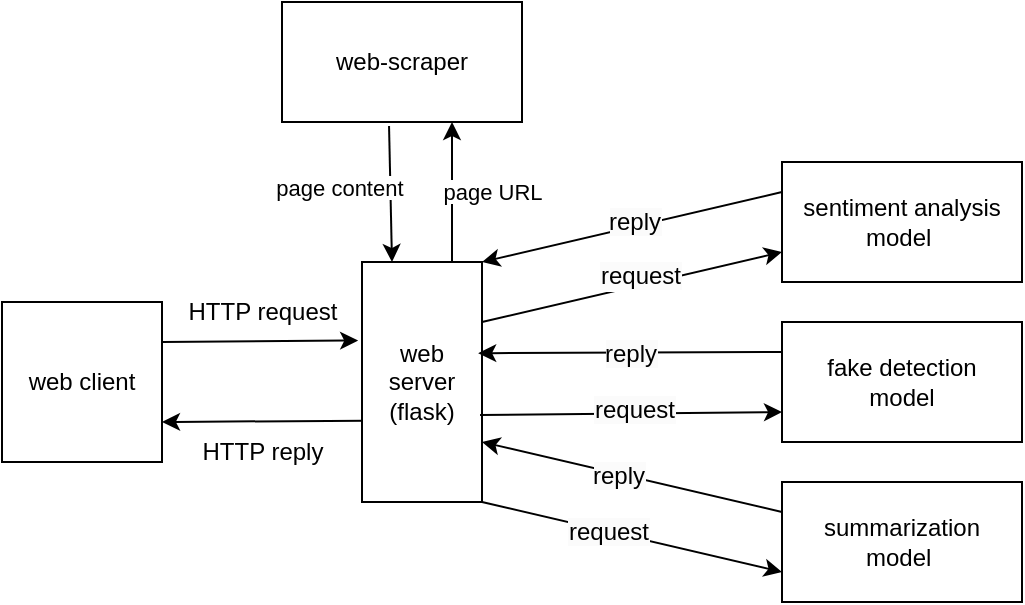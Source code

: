 <mxfile version="24.5.4" type="github">
  <diagram name="Page-1" id="ij_gc9gOt4uTXQ1mCXYb">
    <mxGraphModel dx="1259" dy="655" grid="1" gridSize="10" guides="1" tooltips="1" connect="1" arrows="1" fold="1" page="1" pageScale="1" pageWidth="850" pageHeight="1100" math="0" shadow="0">
      <root>
        <mxCell id="0" />
        <mxCell id="1" parent="0" />
        <mxCell id="rw4RycamjRo2QsZJlG5d-1" value="web client" style="whiteSpace=wrap;html=1;aspect=fixed;" vertex="1" parent="1">
          <mxGeometry x="200" y="290" width="80" height="80" as="geometry" />
        </mxCell>
        <mxCell id="rw4RycamjRo2QsZJlG5d-2" value="sentiment analysis&lt;div&gt;model&amp;nbsp;&lt;/div&gt;" style="rounded=0;whiteSpace=wrap;html=1;" vertex="1" parent="1">
          <mxGeometry x="590" y="220" width="120" height="60" as="geometry" />
        </mxCell>
        <mxCell id="rw4RycamjRo2QsZJlG5d-3" value="fake detection&lt;div&gt;model&lt;/div&gt;" style="rounded=0;whiteSpace=wrap;html=1;" vertex="1" parent="1">
          <mxGeometry x="590" y="300" width="120" height="60" as="geometry" />
        </mxCell>
        <mxCell id="rw4RycamjRo2QsZJlG5d-4" value="summarization&lt;div&gt;model&amp;nbsp;&lt;/div&gt;" style="rounded=0;whiteSpace=wrap;html=1;" vertex="1" parent="1">
          <mxGeometry x="590" y="380" width="120" height="60" as="geometry" />
        </mxCell>
        <mxCell id="rw4RycamjRo2QsZJlG5d-5" value="" style="endArrow=classic;html=1;rounded=0;exitX=1;exitY=0.25;exitDx=0;exitDy=0;entryX=0.327;entryY=1.032;entryDx=0;entryDy=0;entryPerimeter=0;" edge="1" parent="1" source="rw4RycamjRo2QsZJlG5d-1" target="rw4RycamjRo2QsZJlG5d-7">
          <mxGeometry width="50" height="50" relative="1" as="geometry">
            <mxPoint x="400" y="360" as="sourcePoint" />
            <mxPoint x="360" y="310" as="targetPoint" />
          </mxGeometry>
        </mxCell>
        <mxCell id="rw4RycamjRo2QsZJlG5d-6" value="" style="endArrow=classic;html=1;rounded=0;exitX=0.661;exitY=0.971;exitDx=0;exitDy=0;entryX=1;entryY=0.75;entryDx=0;entryDy=0;exitPerimeter=0;" edge="1" parent="1" source="rw4RycamjRo2QsZJlG5d-7" target="rw4RycamjRo2QsZJlG5d-1">
          <mxGeometry width="50" height="50" relative="1" as="geometry">
            <mxPoint x="360" y="350" as="sourcePoint" />
            <mxPoint x="450" y="310" as="targetPoint" />
          </mxGeometry>
        </mxCell>
        <mxCell id="rw4RycamjRo2QsZJlG5d-7" value="web server&lt;div&gt;(flask)&lt;/div&gt;" style="rounded=0;whiteSpace=wrap;html=1;direction=south;" vertex="1" parent="1">
          <mxGeometry x="380" y="270" width="60" height="120" as="geometry" />
        </mxCell>
        <mxCell id="rw4RycamjRo2QsZJlG5d-8" value="" style="endArrow=classic;html=1;rounded=0;entryX=0;entryY=0.75;entryDx=0;entryDy=0;exitX=0.25;exitY=0;exitDx=0;exitDy=0;" edge="1" parent="1" source="rw4RycamjRo2QsZJlG5d-7" target="rw4RycamjRo2QsZJlG5d-2">
          <mxGeometry width="50" height="50" relative="1" as="geometry">
            <mxPoint x="400" y="360" as="sourcePoint" />
            <mxPoint x="450" y="310" as="targetPoint" />
          </mxGeometry>
        </mxCell>
        <mxCell id="rw4RycamjRo2QsZJlG5d-9" value="&lt;span style=&quot;font-size: 12px; background-color: rgb(251, 251, 251);&quot;&gt;request&lt;/span&gt;" style="edgeLabel;html=1;align=center;verticalAlign=middle;resizable=0;points=[];" vertex="1" connectable="0" parent="rw4RycamjRo2QsZJlG5d-8">
          <mxGeometry x="0.067" y="5" relative="1" as="geometry">
            <mxPoint as="offset" />
          </mxGeometry>
        </mxCell>
        <mxCell id="rw4RycamjRo2QsZJlG5d-10" value="" style="endArrow=classic;html=1;rounded=0;exitX=0;exitY=0.25;exitDx=0;exitDy=0;entryX=0;entryY=0;entryDx=0;entryDy=0;" edge="1" parent="1" source="rw4RycamjRo2QsZJlG5d-2" target="rw4RycamjRo2QsZJlG5d-7">
          <mxGeometry width="50" height="50" relative="1" as="geometry">
            <mxPoint x="400" y="360" as="sourcePoint" />
            <mxPoint x="450" y="310" as="targetPoint" />
          </mxGeometry>
        </mxCell>
        <mxCell id="rw4RycamjRo2QsZJlG5d-11" value="&lt;span style=&quot;font-size: 12px; background-color: rgb(251, 251, 251);&quot;&gt;reply&lt;/span&gt;" style="edgeLabel;html=1;align=center;verticalAlign=middle;resizable=0;points=[];" vertex="1" connectable="0" parent="rw4RycamjRo2QsZJlG5d-10">
          <mxGeometry x="-0.017" y="-2" relative="1" as="geometry">
            <mxPoint as="offset" />
          </mxGeometry>
        </mxCell>
        <mxCell id="rw4RycamjRo2QsZJlG5d-12" value="" style="endArrow=classic;html=1;rounded=0;entryX=0;entryY=0.75;entryDx=0;entryDy=0;exitX=0.638;exitY=0.016;exitDx=0;exitDy=0;exitPerimeter=0;" edge="1" parent="1" source="rw4RycamjRo2QsZJlG5d-7" target="rw4RycamjRo2QsZJlG5d-3">
          <mxGeometry width="50" height="50" relative="1" as="geometry">
            <mxPoint x="510" y="360" as="sourcePoint" />
            <mxPoint x="450" y="310" as="targetPoint" />
          </mxGeometry>
        </mxCell>
        <mxCell id="rw4RycamjRo2QsZJlG5d-13" value="&lt;span style=&quot;font-size: 12px; background-color: rgb(251, 251, 251);&quot;&gt;request&lt;/span&gt;" style="edgeLabel;html=1;align=center;verticalAlign=middle;resizable=0;points=[];" vertex="1" connectable="0" parent="rw4RycamjRo2QsZJlG5d-12">
          <mxGeometry x="0.019" y="2" relative="1" as="geometry">
            <mxPoint as="offset" />
          </mxGeometry>
        </mxCell>
        <mxCell id="rw4RycamjRo2QsZJlG5d-14" value="" style="endArrow=classic;html=1;rounded=0;exitX=0;exitY=0.25;exitDx=0;exitDy=0;entryX=0.38;entryY=0.032;entryDx=0;entryDy=0;entryPerimeter=0;" edge="1" parent="1" source="rw4RycamjRo2QsZJlG5d-3" target="rw4RycamjRo2QsZJlG5d-7">
          <mxGeometry width="50" height="50" relative="1" as="geometry">
            <mxPoint x="400" y="360" as="sourcePoint" />
            <mxPoint x="450" y="310" as="targetPoint" />
          </mxGeometry>
        </mxCell>
        <mxCell id="rw4RycamjRo2QsZJlG5d-15" value="&lt;span style=&quot;font-size: 12px; background-color: rgb(251, 251, 251);&quot;&gt;reply&lt;/span&gt;" style="edgeLabel;html=1;align=center;verticalAlign=middle;resizable=0;points=[];" vertex="1" connectable="0" parent="rw4RycamjRo2QsZJlG5d-14">
          <mxGeometry x="0.002" relative="1" as="geometry">
            <mxPoint as="offset" />
          </mxGeometry>
        </mxCell>
        <mxCell id="rw4RycamjRo2QsZJlG5d-16" value="" style="endArrow=classic;html=1;rounded=0;exitX=0;exitY=0.25;exitDx=0;exitDy=0;entryX=0.75;entryY=0;entryDx=0;entryDy=0;" edge="1" parent="1" source="rw4RycamjRo2QsZJlG5d-4" target="rw4RycamjRo2QsZJlG5d-7">
          <mxGeometry width="50" height="50" relative="1" as="geometry">
            <mxPoint x="400" y="360" as="sourcePoint" />
            <mxPoint x="450" y="310" as="targetPoint" />
          </mxGeometry>
        </mxCell>
        <mxCell id="rw4RycamjRo2QsZJlG5d-17" value="&lt;span style=&quot;font-size: 12px; background-color: rgb(251, 251, 251);&quot;&gt;reply&lt;/span&gt;" style="edgeLabel;html=1;align=center;verticalAlign=middle;resizable=0;points=[];" vertex="1" connectable="0" parent="rw4RycamjRo2QsZJlG5d-16">
          <mxGeometry x="0.092" y="1" relative="1" as="geometry">
            <mxPoint as="offset" />
          </mxGeometry>
        </mxCell>
        <mxCell id="rw4RycamjRo2QsZJlG5d-18" value="" style="endArrow=classic;html=1;rounded=0;exitX=1;exitY=0;exitDx=0;exitDy=0;entryX=0;entryY=0.75;entryDx=0;entryDy=0;" edge="1" parent="1" source="rw4RycamjRo2QsZJlG5d-7" target="rw4RycamjRo2QsZJlG5d-4">
          <mxGeometry width="50" height="50" relative="1" as="geometry">
            <mxPoint x="400" y="360" as="sourcePoint" />
            <mxPoint x="450" y="310" as="targetPoint" />
          </mxGeometry>
        </mxCell>
        <mxCell id="rw4RycamjRo2QsZJlG5d-19" value="&lt;span style=&quot;font-size: 12px; background-color: rgb(251, 251, 251);&quot;&gt;request&lt;/span&gt;" style="edgeLabel;html=1;align=center;verticalAlign=middle;resizable=0;points=[];" vertex="1" connectable="0" parent="rw4RycamjRo2QsZJlG5d-18">
          <mxGeometry x="-0.161" relative="1" as="geometry">
            <mxPoint as="offset" />
          </mxGeometry>
        </mxCell>
        <mxCell id="rw4RycamjRo2QsZJlG5d-20" value="HTTP request" style="text;html=1;align=center;verticalAlign=middle;resizable=0;points=[];autosize=1;strokeColor=none;fillColor=none;" vertex="1" parent="1">
          <mxGeometry x="280" y="280" width="100" height="30" as="geometry" />
        </mxCell>
        <mxCell id="rw4RycamjRo2QsZJlG5d-21" value="HTTP reply" style="text;html=1;align=center;verticalAlign=middle;resizable=0;points=[];autosize=1;strokeColor=none;fillColor=none;" vertex="1" parent="1">
          <mxGeometry x="290" y="350" width="80" height="30" as="geometry" />
        </mxCell>
        <mxCell id="rw4RycamjRo2QsZJlG5d-22" value="web-scraper" style="rounded=0;whiteSpace=wrap;html=1;" vertex="1" parent="1">
          <mxGeometry x="340" y="140" width="120" height="60" as="geometry" />
        </mxCell>
        <mxCell id="rw4RycamjRo2QsZJlG5d-23" value="" style="endArrow=classic;html=1;rounded=0;exitX=0;exitY=0.25;exitDx=0;exitDy=0;" edge="1" parent="1" source="rw4RycamjRo2QsZJlG5d-7">
          <mxGeometry width="50" height="50" relative="1" as="geometry">
            <mxPoint x="400" y="360" as="sourcePoint" />
            <mxPoint x="425" y="200" as="targetPoint" />
          </mxGeometry>
        </mxCell>
        <mxCell id="rw4RycamjRo2QsZJlG5d-24" value="" style="endArrow=classic;html=1;rounded=0;exitX=0.446;exitY=1.033;exitDx=0;exitDy=0;entryX=0;entryY=0.75;entryDx=0;entryDy=0;exitPerimeter=0;" edge="1" parent="1" source="rw4RycamjRo2QsZJlG5d-22" target="rw4RycamjRo2QsZJlG5d-7">
          <mxGeometry width="50" height="50" relative="1" as="geometry">
            <mxPoint x="400" y="360" as="sourcePoint" />
            <mxPoint x="450" y="310" as="targetPoint" />
          </mxGeometry>
        </mxCell>
        <mxCell id="rw4RycamjRo2QsZJlG5d-25" value="&lt;span style=&quot;font-size: 11px; background-color: rgb(255, 255, 255);&quot;&gt;page URL&lt;/span&gt;" style="text;html=1;align=center;verticalAlign=middle;resizable=0;points=[];autosize=1;strokeColor=none;fillColor=none;" vertex="1" parent="1">
          <mxGeometry x="410" y="220" width="70" height="30" as="geometry" />
        </mxCell>
        <mxCell id="rw4RycamjRo2QsZJlG5d-26" value="&lt;span style=&quot;font-size: 11px; background-color: rgb(255, 255, 255);&quot;&gt;page content&amp;nbsp;&lt;/span&gt;" style="text;html=1;align=center;verticalAlign=middle;resizable=0;points=[];autosize=1;strokeColor=none;fillColor=none;" vertex="1" parent="1">
          <mxGeometry x="325" y="218" width="90" height="30" as="geometry" />
        </mxCell>
      </root>
    </mxGraphModel>
  </diagram>
</mxfile>
